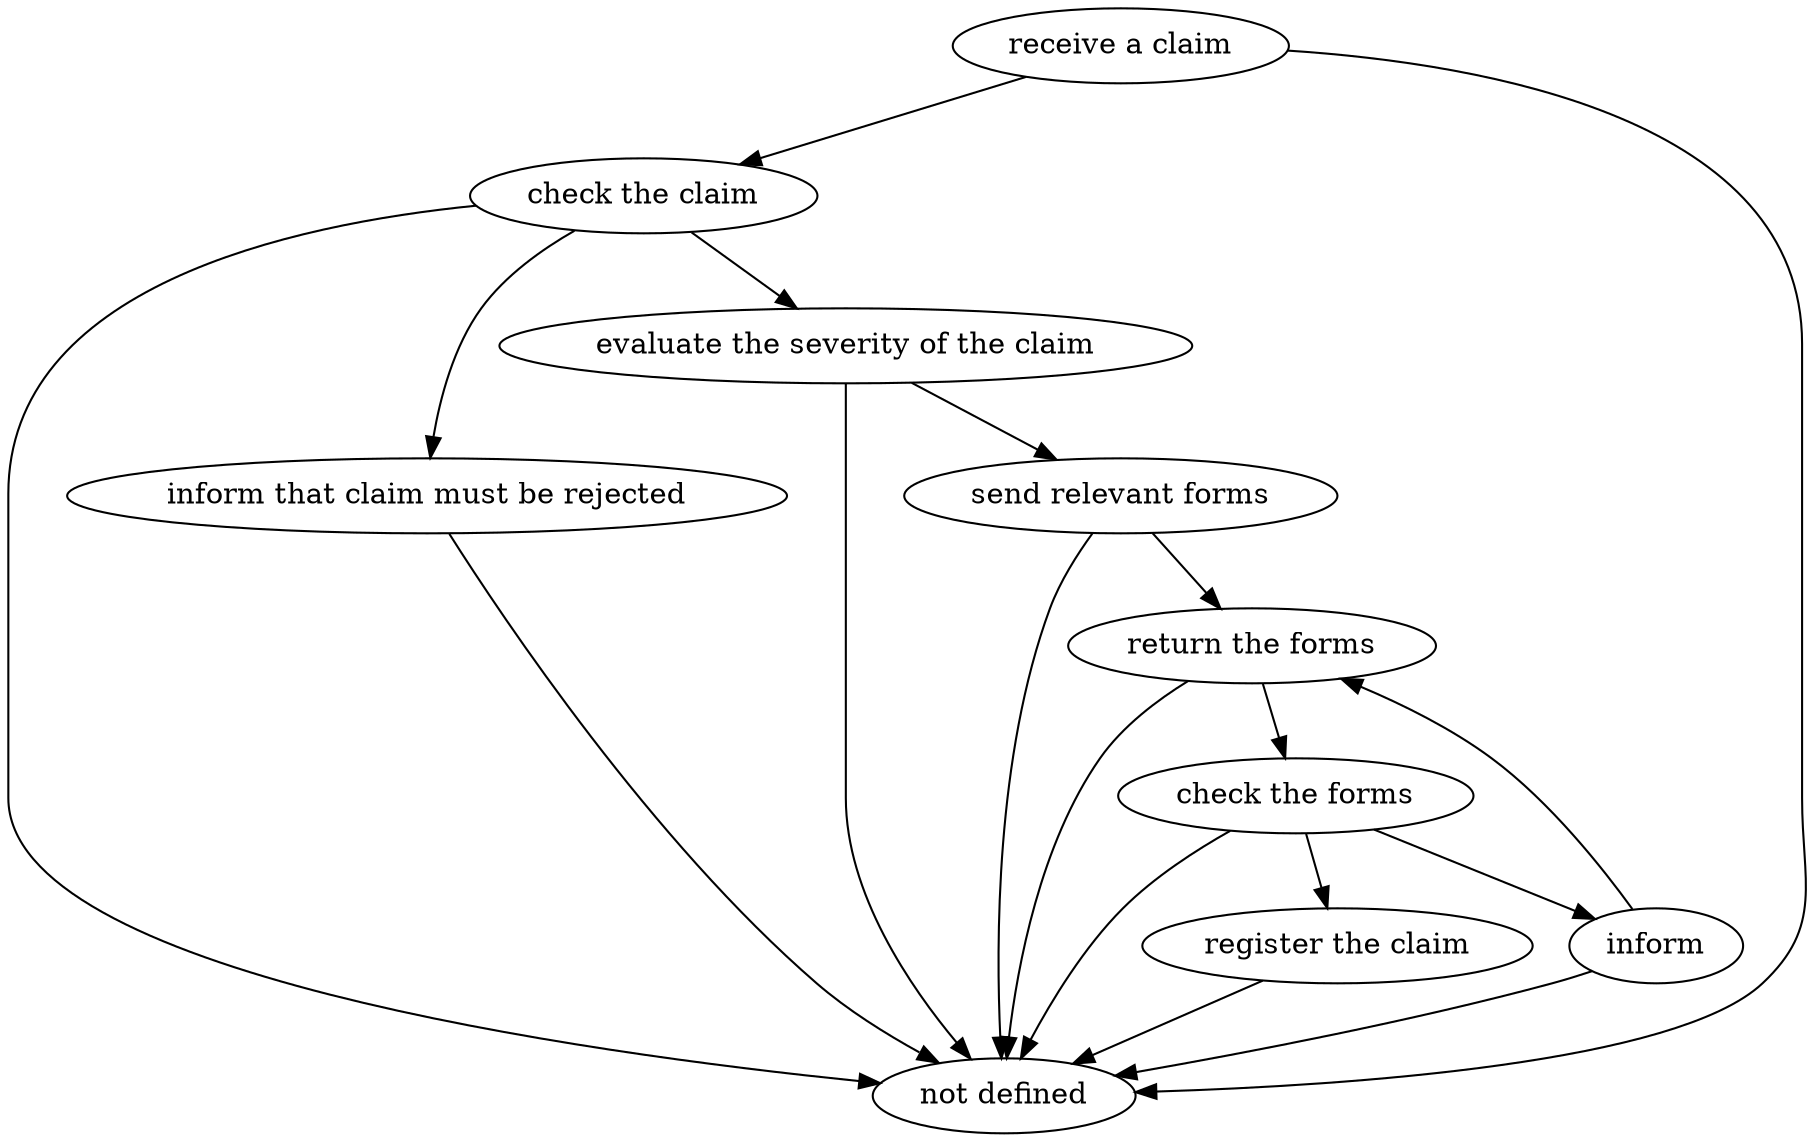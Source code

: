 strict digraph "doc-3.6" {
	graph [name="doc-3.6"];
	"receive a claim"	[attrs="{'type': 'Activity', 'label': 'receive a claim'}"];
	"check the claim"	[attrs="{'type': 'Activity', 'label': 'check the claim'}"];
	"receive a claim" -> "check the claim"	[attrs="{'type': 'flow', 'label': 'flow'}"];
	"not defined"	[attrs="{'type': 'Actor', 'label': 'not defined'}"];
	"receive a claim" -> "not defined"	[attrs="{'type': 'actor performer', 'label': 'actor performer'}"];
	"inform that claim must be rejected"	[attrs="{'type': 'Activity', 'label': 'inform that claim must be rejected'}"];
	"check the claim" -> "inform that claim must be rejected"	[attrs="{'type': 'flow', 'label': 'flow'}"];
	"evaluate the severity of the claim"	[attrs="{'type': 'Activity', 'label': 'evaluate the severity of the claim'}"];
	"check the claim" -> "evaluate the severity of the claim"	[attrs="{'type': 'flow', 'label': 'flow'}"];
	"check the claim" -> "not defined"	[attrs="{'type': 'actor performer', 'label': 'actor performer'}"];
	"inform that claim must be rejected" -> "not defined"	[attrs="{'type': 'actor performer', 'label': 'actor performer'}"];
	"send relevant forms"	[attrs="{'type': 'Activity', 'label': 'send relevant forms'}"];
	"evaluate the severity of the claim" -> "send relevant forms"	[attrs="{'type': 'flow', 'label': 'flow'}"];
	"evaluate the severity of the claim" -> "not defined"	[attrs="{'type': 'actor performer', 'label': 'actor performer'}"];
	"return the forms"	[attrs="{'type': 'Activity', 'label': 'return the forms'}"];
	"send relevant forms" -> "return the forms"	[attrs="{'type': 'flow', 'label': 'flow'}"];
	"send relevant forms" -> "not defined"	[attrs="{'type': 'actor performer', 'label': 'actor performer'}"];
	"check the forms"	[attrs="{'type': 'Activity', 'label': 'check the forms'}"];
	"return the forms" -> "check the forms"	[attrs="{'type': 'flow', 'label': 'flow'}"];
	"return the forms" -> "not defined"	[attrs="{'type': 'actor performer', 'label': 'actor performer'}"];
	"register the claim"	[attrs="{'type': 'Activity', 'label': 'register the claim'}"];
	"check the forms" -> "register the claim"	[attrs="{'type': 'flow', 'label': 'flow'}"];
	inform	[attrs="{'type': 'Activity', 'label': 'inform'}"];
	"check the forms" -> inform	[attrs="{'type': 'flow', 'label': 'flow'}"];
	"check the forms" -> "not defined"	[attrs="{'type': 'actor performer', 'label': 'actor performer'}"];
	"register the claim" -> "not defined"	[attrs="{'type': 'actor performer', 'label': 'actor performer'}"];
	inform -> "return the forms"	[attrs="{'type': 'flow', 'label': 'flow'}"];
	inform -> "not defined"	[attrs="{'type': 'actor performer', 'label': 'actor performer'}"];
}
